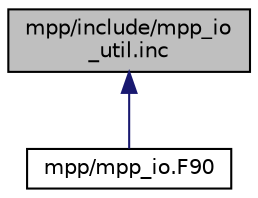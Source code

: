 digraph "mpp/include/mpp_io_util.inc"
{
 // INTERACTIVE_SVG=YES
 // LATEX_PDF_SIZE
  edge [fontname="Helvetica",fontsize="10",labelfontname="Helvetica",labelfontsize="10"];
  node [fontname="Helvetica",fontsize="10",shape=record];
  Node1 [label="mpp/include/mpp_io\l_util.inc",height=0.2,width=0.4,color="black", fillcolor="grey75", style="filled", fontcolor="black",tooltip="Routines to retrieve data used in mpp_io_mod."];
  Node1 -> Node2 [dir="back",color="midnightblue",fontsize="10",style="solid",fontname="Helvetica"];
  Node2 [label="mpp/mpp_io.F90",height=0.2,width=0.4,color="black", fillcolor="white", style="filled",URL="$mpp__io_8F90.html",tooltip="File for mpp_io_mod."];
}
